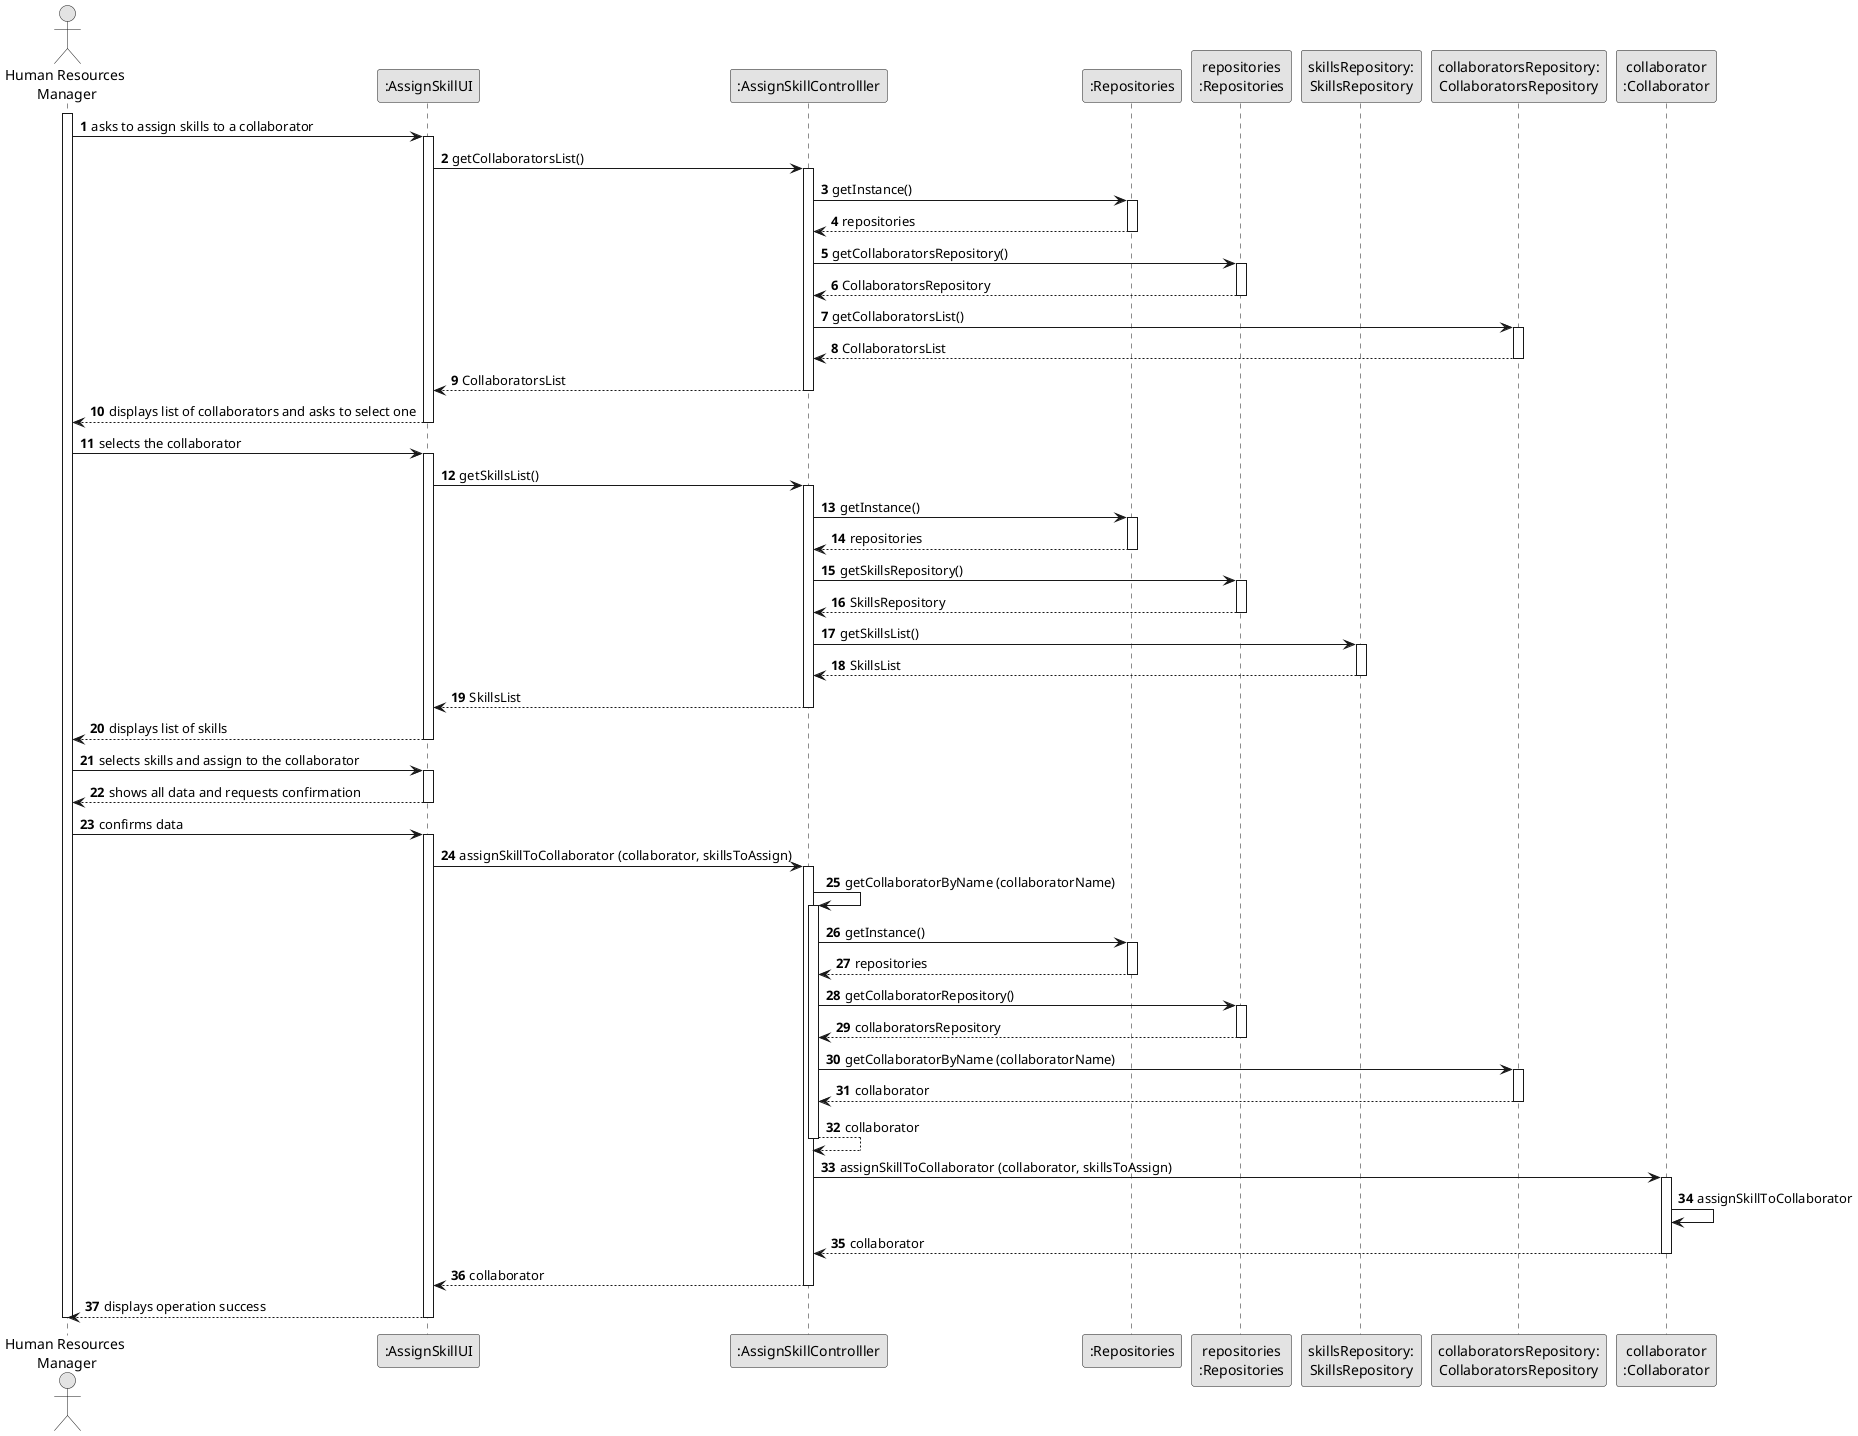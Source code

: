 @startuml
skinparam monochrome true
skinparam packageStyle rectangle
skinparam shadowing false

autonumber

'hide footbox
actor "Human Resources\n Manager" as HRM
participant ":AssignSkillUI" as UI
participant ":AssignSkillControlller" as CTRL
participant ":Repositories" as REP
participant "repositories\n:Repositories" as REPS
participant "skillsRepository:\nSkillsRepository" as SkillsRepository
participant "collaboratorsRepository:\nCollaboratorsRepository" as collaboratorsRepository
participant "collaborator\n:Collaborator" as COLLABORATOR

activate HRM

        HRM -> UI : asks to assign skills to a collaborator

        activate UI

        UI -> CTRL : getCollaboratorsList()
        activate CTRL

            CTRL -> REP : getInstance()
            activate REP

            REP --> CTRL: repositories
            deactivate REP

            CTRL -> REPS : getCollaboratorsRepository()
            activate REPS

            REPS --> CTRL: CollaboratorsRepository
            deactivate REPS

            CTRL -> collaboratorsRepository: getCollaboratorsList()
            activate collaboratorsRepository

            collaboratorsRepository --> CTRL : CollaboratorsList
            deactivate collaboratorsRepository

            CTRL --> UI : CollaboratorsList
            deactivate CTRL

            UI --> HRM : displays list of collaborators and asks to select one
        deactivate UI

    HRM -> UI : selects the collaborator
    activate UI

    UI -> CTRL : getSkillsList()
        activate CTRL

            CTRL -> REP : getInstance()
            activate REP

            REP --> CTRL: repositories
            deactivate REP

            CTRL -> REPS : getSkillsRepository()
            activate REPS

            REPS --> CTRL: SkillsRepository
            deactivate REPS

            CTRL -> SkillsRepository: getSkillsList()
            activate SkillsRepository

            SkillsRepository --> CTRL : SkillsList
            deactivate SkillsRepository

            CTRL --> UI : SkillsList
            deactivate CTRL

        UI --> HRM : displays list of skills
    deactivate UI

    HRM -> UI : selects skills and assign to the collaborator
    activate UI

        UI --> HRM : shows all data and requests confirmation
    deactivate UI

    HRM -> UI : confirms data
    activate UI

        UI -> CTRL: assignSkillToCollaborator (collaborator, skillsToAssign)

                activate CTRL

                    CTRL -> CTRL: getCollaboratorByName (collaboratorName)
                    activate CTRL

                    CTRL -> REP: getInstance()
                    activate REP

                    REP --> CTRL: repositories
                    deactivate REP

                    CTRL -> REPS: getCollaboratorRepository()
                    activate REPS

                    REPS --> CTRL: collaboratorsRepository
                    deactivate REPS

                    CTRL -> collaboratorsRepository: getCollaboratorByName (collaboratorName)
                    activate collaboratorsRepository

                    collaboratorsRepository --> CTRL: collaborator
                    deactivate collaboratorsRepository

                    CTRL --> CTRL: collaborator
                    deactivate CTRL

                    CTRL -> COLLABORATOR: assignSkillToCollaborator (collaborator, skillsToAssign)
                    activate COLLABORATOR

                    COLLABORATOR -> COLLABORATOR : assignSkillToCollaborator

                    COLLABORATOR --> CTRL : collaborator
                    deactivate COLLABORATOR


                CTRL --> UI: collaborator
                deactivate CTRL
            UI --> HRM: displays operation success
    deactivate UI

deactivate HRM

@enduml